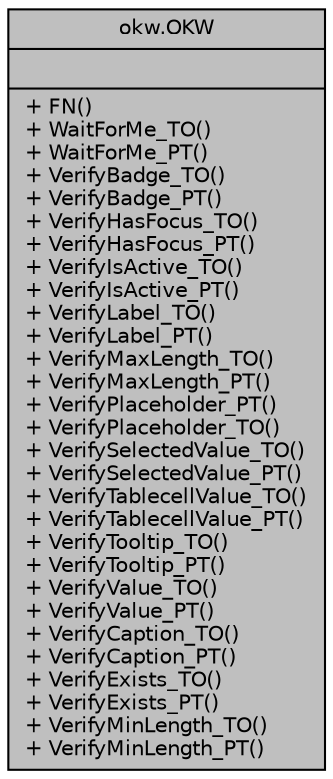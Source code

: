 digraph "okw.OKW"
{
 // INTERACTIVE_SVG=YES
 // LATEX_PDF_SIZE
  edge [fontname="Helvetica",fontsize="10",labelfontname="Helvetica",labelfontsize="10"];
  node [fontname="Helvetica",fontsize="10",shape=record];
  Node1 [label="{okw.OKW\n||+ FN()\l+ WaitForMe_TO()\l+ WaitForMe_PT()\l+ VerifyBadge_TO()\l+ VerifyBadge_PT()\l+ VerifyHasFocus_TO()\l+ VerifyHasFocus_PT()\l+ VerifyIsActive_TO()\l+ VerifyIsActive_PT()\l+ VerifyLabel_TO()\l+ VerifyLabel_PT()\l+ VerifyMaxLength_TO()\l+ VerifyMaxLength_PT()\l+ VerifyPlaceholder_PT()\l+ VerifyPlaceholder_TO()\l+ VerifySelectedValue_TO()\l+ VerifySelectedValue_PT()\l+ VerifyTablecellValue_TO()\l+ VerifyTablecellValue_PT()\l+ VerifyTooltip_TO()\l+ VerifyTooltip_PT()\l+ VerifyValue_TO()\l+ VerifyValue_PT()\l+ VerifyCaption_TO()\l+ VerifyCaption_PT()\l+ VerifyExists_TO()\l+ VerifyExists_PT()\l+ VerifyMinLength_TO()\l+ VerifyMinLength_PT()\l}",height=0.2,width=0.4,color="black", fillcolor="grey75", style="filled", fontcolor="black",tooltip="Annotations-Klasses für die Zuordnung vonder FN -sWartezeiten für die Verify* -SchlüsselwörterWarteze..."];
}
